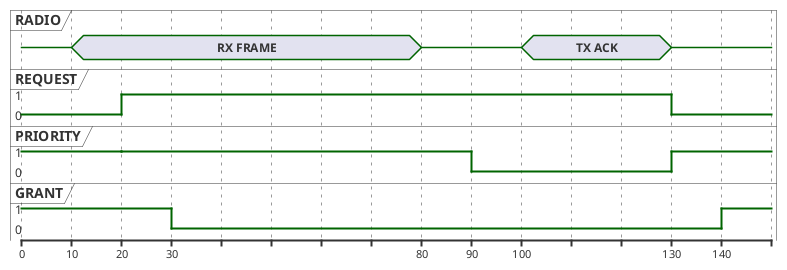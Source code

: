 @startuml

'Typical coex signalling during frame reception with ACK transmission
'Exact moment of request is irrelevant now

concise "RADIO" as radio
robust "REQUEST" as request
robust "PRIORITY" as priority
robust "GRANT" as grant

request has 1
request has 0

priority has 1
priority has 0

grant has 1
grant has 0

!$request_inactive = 0
!$request_active = 1

!$priority_none = 1
!$priority_rx = 1
!$priority_tx = 0

!$grant_inactive = 1
!$grant_active = 0

'Initial state
@0
radio is {-}
request is $request_inactive
priority is $priority_none
grant is $grant_inactive

'Frame reception starts
@+10
radio is "RX FRAME"

@+10
priority is $priority_rx
request is $request_active

@+10
grant is $grant_active


@+50
radio is {-}
'Frame reception ended

'Switching to tx ack
@+10
priority is $priority_tx

'ACK transmission
@+10
radio is "TX ACK"

'ACK transmission finished
@+30
radio is {-}
request is $request_inactive
priority is $priority_none

@+10
grant is $grant_inactive

@enduml
